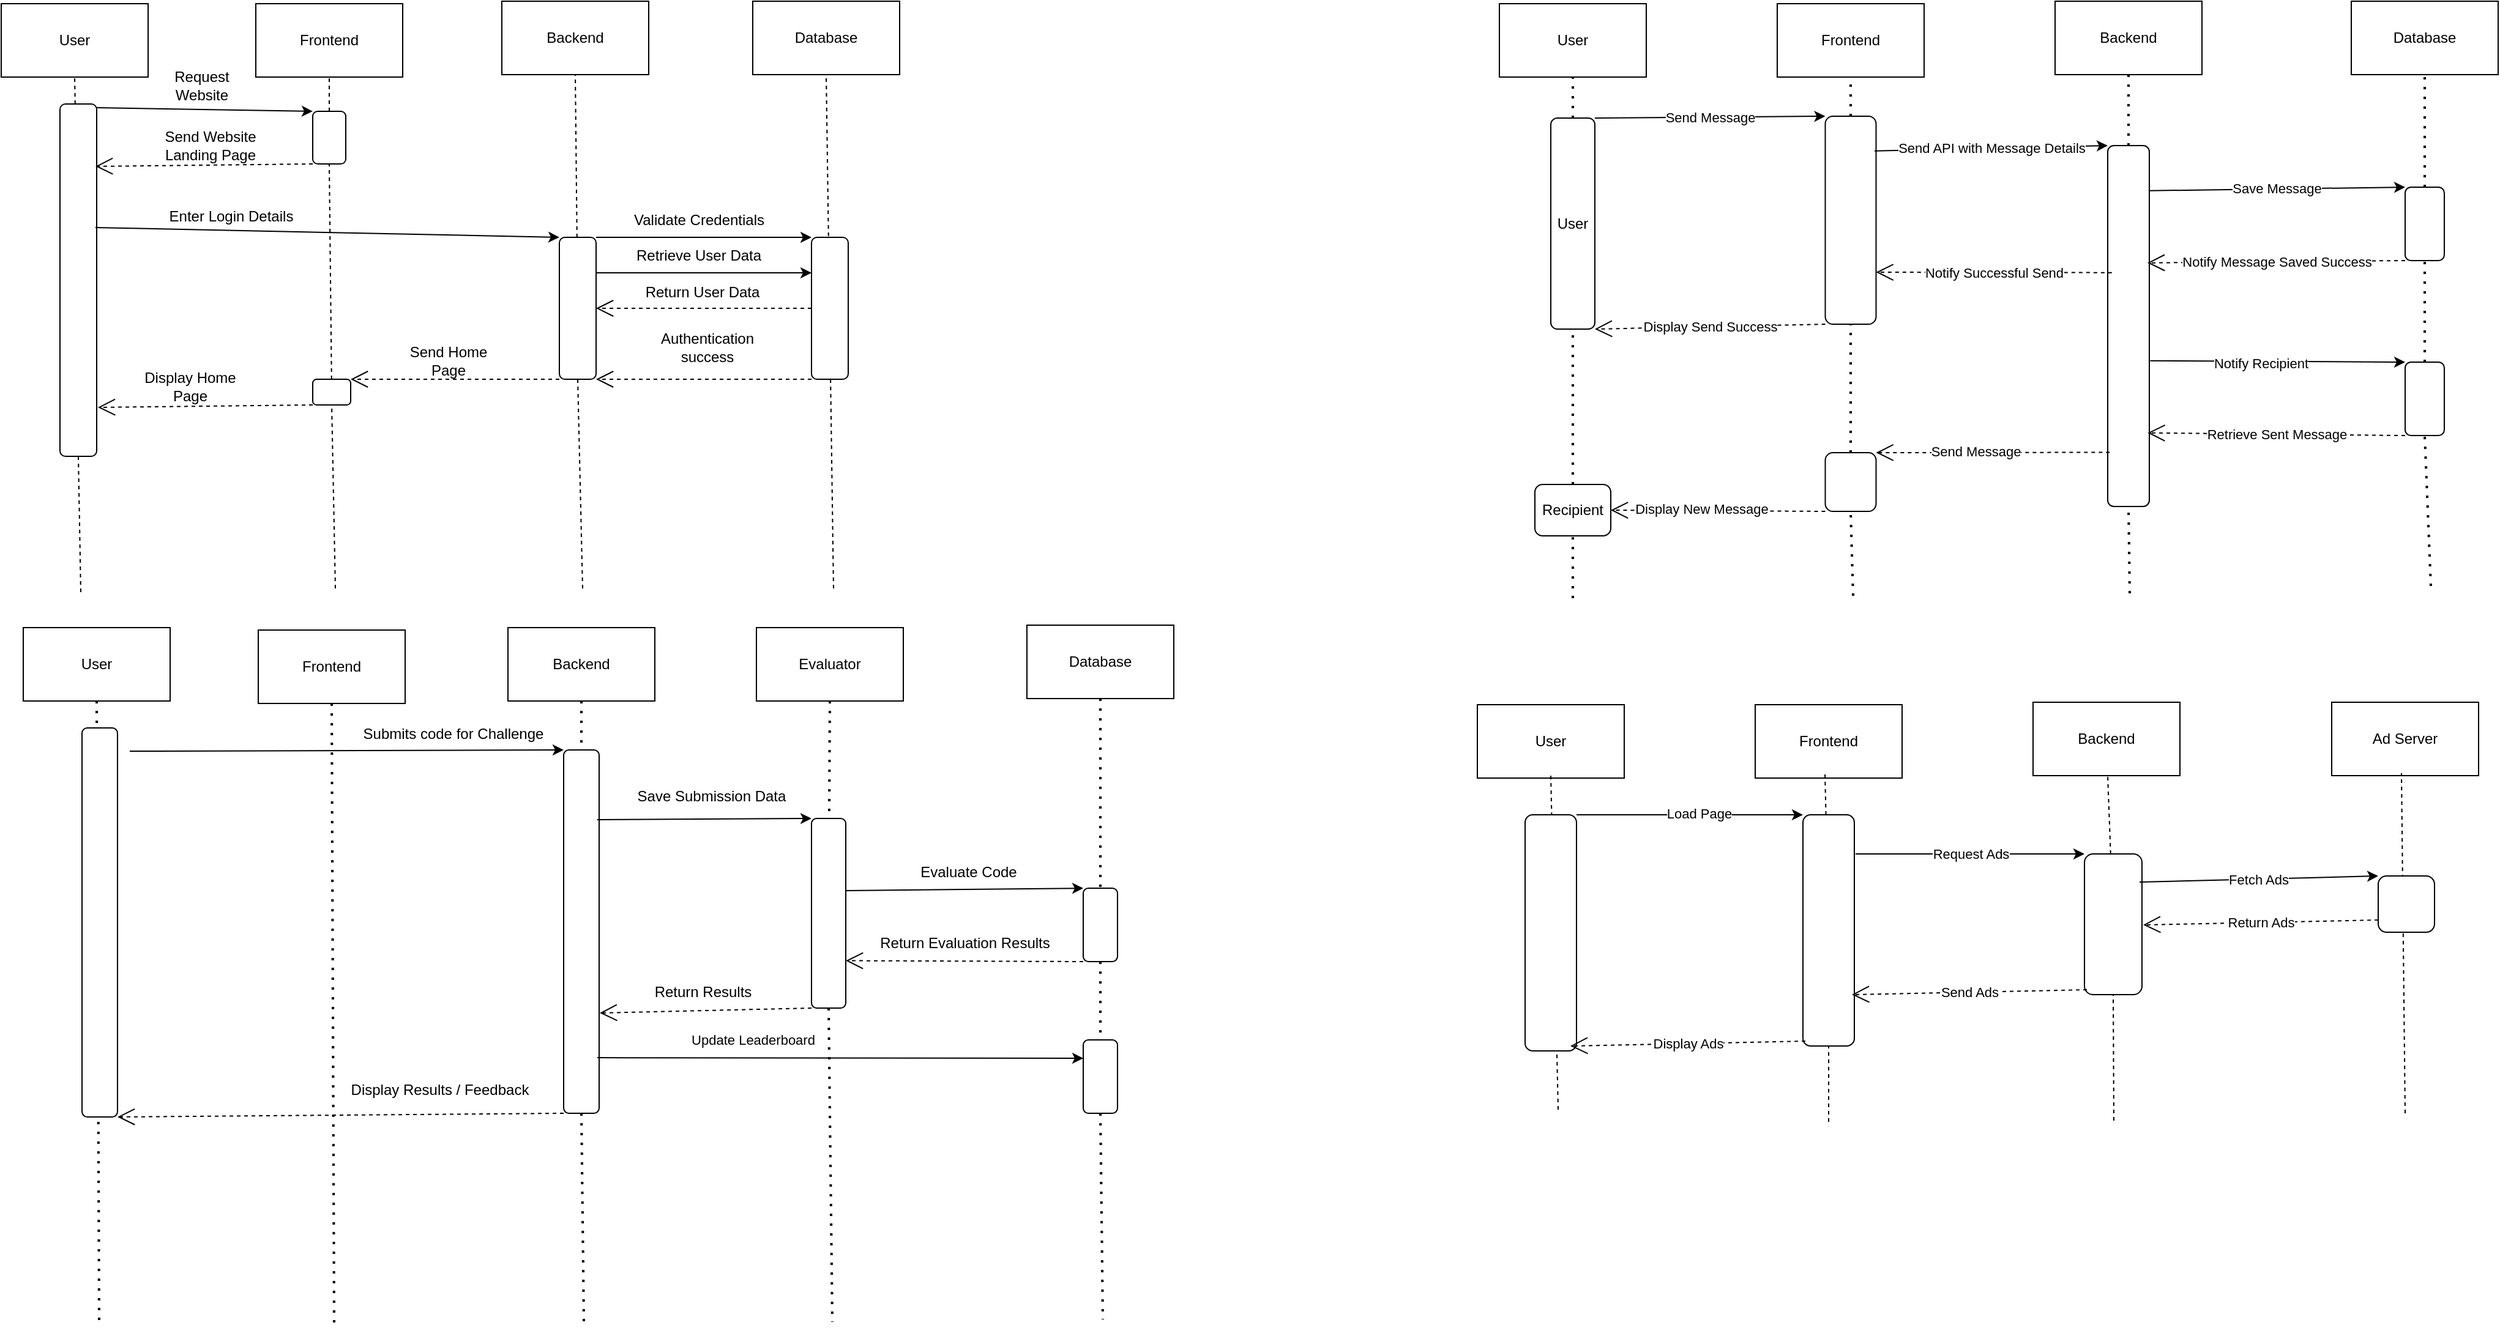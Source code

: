 <mxfile version="24.7.16">
  <diagram name="Page-1" id="2xl7nEOlKwetNAwT9VZm">
    <mxGraphModel dx="2714" dy="1504" grid="0" gridSize="10" guides="1" tooltips="1" connect="1" arrows="1" fold="1" page="0" pageScale="1" pageWidth="850" pageHeight="1100" math="0" shadow="0">
      <root>
        <mxCell id="0" />
        <mxCell id="1" parent="0" />
        <mxCell id="WFil_iT3Ffga0F9Wuyv7-1" value="User" style="rounded=0;whiteSpace=wrap;html=1;" parent="1" vertex="1">
          <mxGeometry x="-72" y="-45" width="120" height="60" as="geometry" />
        </mxCell>
        <mxCell id="WFil_iT3Ffga0F9Wuyv7-2" value="Frontend" style="rounded=0;whiteSpace=wrap;html=1;" parent="1" vertex="1">
          <mxGeometry x="136" y="-45" width="120" height="60" as="geometry" />
        </mxCell>
        <mxCell id="WFil_iT3Ffga0F9Wuyv7-3" value="Backend" style="rounded=0;whiteSpace=wrap;html=1;" parent="1" vertex="1">
          <mxGeometry x="337" y="-47" width="120" height="60" as="geometry" />
        </mxCell>
        <mxCell id="WFil_iT3Ffga0F9Wuyv7-4" value="" style="endArrow=none;dashed=1;html=1;rounded=0;entryX=0.5;entryY=1;entryDx=0;entryDy=0;" parent="1" source="WFil_iT3Ffga0F9Wuyv7-16" target="WFil_iT3Ffga0F9Wuyv7-1" edge="1">
          <mxGeometry width="50" height="50" relative="1" as="geometry">
            <mxPoint x="-7" y="436" as="sourcePoint" />
            <mxPoint x="188" y="136" as="targetPoint" />
          </mxGeometry>
        </mxCell>
        <mxCell id="WFil_iT3Ffga0F9Wuyv7-5" value="" style="endArrow=none;dashed=1;html=1;rounded=0;entryX=0.5;entryY=1;entryDx=0;entryDy=0;" parent="1" source="WFil_iT3Ffga0F9Wuyv7-7" target="WFil_iT3Ffga0F9Wuyv7-2" edge="1">
          <mxGeometry width="50" height="50" relative="1" as="geometry">
            <mxPoint x="201" y="433" as="sourcePoint" />
            <mxPoint x="-2" y="25" as="targetPoint" />
          </mxGeometry>
        </mxCell>
        <mxCell id="WFil_iT3Ffga0F9Wuyv7-6" value="" style="endArrow=none;dashed=1;html=1;rounded=0;entryX=0.5;entryY=1;entryDx=0;entryDy=0;" parent="1" source="WFil_iT3Ffga0F9Wuyv7-19" target="WFil_iT3Ffga0F9Wuyv7-3" edge="1">
          <mxGeometry width="50" height="50" relative="1" as="geometry">
            <mxPoint x="403" y="433" as="sourcePoint" />
            <mxPoint x="206" y="25" as="targetPoint" />
          </mxGeometry>
        </mxCell>
        <mxCell id="WFil_iT3Ffga0F9Wuyv7-8" value="" style="endArrow=none;dashed=1;html=1;rounded=0;entryX=0.5;entryY=1;entryDx=0;entryDy=0;" parent="1" source="WFil_iT3Ffga0F9Wuyv7-40" target="WFil_iT3Ffga0F9Wuyv7-7" edge="1">
          <mxGeometry width="50" height="50" relative="1" as="geometry">
            <mxPoint x="201" y="433" as="sourcePoint" />
            <mxPoint x="196" y="15" as="targetPoint" />
          </mxGeometry>
        </mxCell>
        <mxCell id="WFil_iT3Ffga0F9Wuyv7-7" value="" style="rounded=1;whiteSpace=wrap;html=1;" parent="1" vertex="1">
          <mxGeometry x="182.5" y="43" width="27" height="43" as="geometry" />
        </mxCell>
        <mxCell id="WFil_iT3Ffga0F9Wuyv7-10" value="Request Website" style="text;html=1;align=center;verticalAlign=middle;whiteSpace=wrap;rounded=0;" parent="1" vertex="1">
          <mxGeometry x="62" y="7" width="60" height="30" as="geometry" />
        </mxCell>
        <mxCell id="WFil_iT3Ffga0F9Wuyv7-12" value="" style="endArrow=classic;html=1;rounded=0;entryX=0;entryY=0;entryDx=0;entryDy=0;" parent="1" target="WFil_iT3Ffga0F9Wuyv7-7" edge="1">
          <mxGeometry width="50" height="50" relative="1" as="geometry">
            <mxPoint x="5" y="40" as="sourcePoint" />
            <mxPoint x="308" y="223" as="targetPoint" />
          </mxGeometry>
        </mxCell>
        <mxCell id="WFil_iT3Ffga0F9Wuyv7-17" value="" style="endArrow=none;dashed=1;html=1;rounded=0;entryX=0.5;entryY=1;entryDx=0;entryDy=0;" parent="1" target="WFil_iT3Ffga0F9Wuyv7-16" edge="1">
          <mxGeometry width="50" height="50" relative="1" as="geometry">
            <mxPoint x="-7" y="436" as="sourcePoint" />
            <mxPoint x="-12" y="15" as="targetPoint" />
          </mxGeometry>
        </mxCell>
        <mxCell id="WFil_iT3Ffga0F9Wuyv7-16" value="" style="rounded=1;whiteSpace=wrap;html=1;" parent="1" vertex="1">
          <mxGeometry x="-24" y="37" width="30" height="288" as="geometry" />
        </mxCell>
        <mxCell id="WFil_iT3Ffga0F9Wuyv7-18" value="Send Website Landing Page" style="text;html=1;align=center;verticalAlign=middle;whiteSpace=wrap;rounded=0;" parent="1" vertex="1">
          <mxGeometry x="46" y="56" width="106" height="30" as="geometry" />
        </mxCell>
        <mxCell id="WFil_iT3Ffga0F9Wuyv7-23" value="Database" style="rounded=0;whiteSpace=wrap;html=1;" parent="1" vertex="1">
          <mxGeometry x="542" y="-47" width="120" height="60" as="geometry" />
        </mxCell>
        <mxCell id="WFil_iT3Ffga0F9Wuyv7-24" value="" style="endArrow=none;dashed=1;html=1;rounded=0;entryX=0.5;entryY=1;entryDx=0;entryDy=0;" parent="1" target="WFil_iT3Ffga0F9Wuyv7-23" edge="1">
          <mxGeometry width="50" height="50" relative="1" as="geometry">
            <mxPoint x="608" y="433" as="sourcePoint" />
            <mxPoint x="411" y="25" as="targetPoint" />
          </mxGeometry>
        </mxCell>
        <mxCell id="WFil_iT3Ffga0F9Wuyv7-25" value="" style="endArrow=none;dashed=1;html=1;rounded=0;entryX=0.5;entryY=1;entryDx=0;entryDy=0;" parent="1" target="WFil_iT3Ffga0F9Wuyv7-19" edge="1">
          <mxGeometry width="50" height="50" relative="1" as="geometry">
            <mxPoint x="403" y="433" as="sourcePoint" />
            <mxPoint x="397" y="13" as="targetPoint" />
          </mxGeometry>
        </mxCell>
        <mxCell id="WFil_iT3Ffga0F9Wuyv7-19" value="" style="rounded=1;whiteSpace=wrap;html=1;" parent="1" vertex="1">
          <mxGeometry x="384" y="146" width="30" height="116" as="geometry" />
        </mxCell>
        <mxCell id="WFil_iT3Ffga0F9Wuyv7-26" value="" style="endArrow=classic;html=1;rounded=0;entryX=0;entryY=0;entryDx=0;entryDy=0;" parent="1" target="WFil_iT3Ffga0F9Wuyv7-19" edge="1">
          <mxGeometry width="50" height="50" relative="1" as="geometry">
            <mxPoint x="5" y="138" as="sourcePoint" />
            <mxPoint x="167" y="223" as="targetPoint" />
          </mxGeometry>
        </mxCell>
        <mxCell id="WFil_iT3Ffga0F9Wuyv7-27" value="Enter Login Details" style="text;html=1;align=center;verticalAlign=middle;whiteSpace=wrap;rounded=0;" parent="1" vertex="1">
          <mxGeometry x="58" y="114" width="116" height="30" as="geometry" />
        </mxCell>
        <mxCell id="WFil_iT3Ffga0F9Wuyv7-29" value="" style="rounded=1;whiteSpace=wrap;html=1;" parent="1" vertex="1">
          <mxGeometry x="590" y="146" width="30" height="116" as="geometry" />
        </mxCell>
        <mxCell id="WFil_iT3Ffga0F9Wuyv7-30" value="" style="endArrow=classic;html=1;rounded=0;exitX=1;exitY=0;exitDx=0;exitDy=0;entryX=0;entryY=0;entryDx=0;entryDy=0;" parent="1" source="WFil_iT3Ffga0F9Wuyv7-19" target="WFil_iT3Ffga0F9Wuyv7-29" edge="1">
          <mxGeometry width="50" height="50" relative="1" as="geometry">
            <mxPoint x="477" y="132" as="sourcePoint" />
            <mxPoint x="527" y="82" as="targetPoint" />
          </mxGeometry>
        </mxCell>
        <mxCell id="WFil_iT3Ffga0F9Wuyv7-32" value="Validate Credentials&lt;div&gt;&lt;br&gt;&lt;/div&gt;" style="text;strokeColor=none;fillColor=none;align=left;verticalAlign=middle;spacingLeft=4;spacingRight=4;overflow=hidden;points=[[0,0.5],[1,0.5]];portConstraint=eastwest;rotatable=0;whiteSpace=wrap;html=1;" parent="1" vertex="1">
          <mxGeometry x="439" y="122" width="121" height="22" as="geometry" />
        </mxCell>
        <mxCell id="WFil_iT3Ffga0F9Wuyv7-34" value="" style="endArrow=classic;html=1;rounded=0;exitX=1;exitY=0.25;exitDx=0;exitDy=0;entryX=0;entryY=0.25;entryDx=0;entryDy=0;" parent="1" source="WFil_iT3Ffga0F9Wuyv7-19" target="WFil_iT3Ffga0F9Wuyv7-29" edge="1">
          <mxGeometry width="50" height="50" relative="1" as="geometry">
            <mxPoint x="416" y="174" as="sourcePoint" />
            <mxPoint x="592" y="174" as="targetPoint" />
          </mxGeometry>
        </mxCell>
        <mxCell id="WFil_iT3Ffga0F9Wuyv7-35" value="&lt;div&gt;Retrieve User Data&lt;/div&gt;" style="text;strokeColor=none;fillColor=none;align=left;verticalAlign=middle;spacingLeft=4;spacingRight=4;overflow=hidden;points=[[0,0.5],[1,0.5]];portConstraint=eastwest;rotatable=0;whiteSpace=wrap;html=1;" parent="1" vertex="1">
          <mxGeometry x="441" y="150" width="121" height="22" as="geometry" />
        </mxCell>
        <mxCell id="WFil_iT3Ffga0F9Wuyv7-38" value="Return User Data" style="text;html=1;align=center;verticalAlign=middle;whiteSpace=wrap;rounded=0;" parent="1" vertex="1">
          <mxGeometry x="441" y="176" width="120" height="30" as="geometry" />
        </mxCell>
        <mxCell id="WFil_iT3Ffga0F9Wuyv7-39" value="Authentication success" style="text;html=1;align=center;verticalAlign=middle;whiteSpace=wrap;rounded=0;" parent="1" vertex="1">
          <mxGeometry x="445" y="221" width="120" height="30" as="geometry" />
        </mxCell>
        <mxCell id="WFil_iT3Ffga0F9Wuyv7-41" value="" style="endArrow=none;dashed=1;html=1;rounded=0;entryX=0.5;entryY=1;entryDx=0;entryDy=0;" parent="1" target="WFil_iT3Ffga0F9Wuyv7-40" edge="1">
          <mxGeometry width="50" height="50" relative="1" as="geometry">
            <mxPoint x="201" y="433" as="sourcePoint" />
            <mxPoint x="196" y="86" as="targetPoint" />
          </mxGeometry>
        </mxCell>
        <mxCell id="WFil_iT3Ffga0F9Wuyv7-40" value="" style="rounded=1;whiteSpace=wrap;html=1;" parent="1" vertex="1">
          <mxGeometry x="182.5" y="262" width="31" height="21" as="geometry" />
        </mxCell>
        <mxCell id="WFil_iT3Ffga0F9Wuyv7-43" value="Send Home Page" style="text;html=1;align=center;verticalAlign=middle;whiteSpace=wrap;rounded=0;" parent="1" vertex="1">
          <mxGeometry x="250" y="232" width="87" height="30" as="geometry" />
        </mxCell>
        <mxCell id="WFil_iT3Ffga0F9Wuyv7-45" value="Display Home Page" style="text;html=1;align=center;verticalAlign=middle;whiteSpace=wrap;rounded=0;" parent="1" vertex="1">
          <mxGeometry x="43" y="253" width="79" height="30" as="geometry" />
        </mxCell>
        <mxCell id="WFil_iT3Ffga0F9Wuyv7-81" value="Frontend" style="rounded=0;whiteSpace=wrap;html=1;" parent="1" vertex="1">
          <mxGeometry x="138" y="467" width="120" height="60" as="geometry" />
        </mxCell>
        <mxCell id="WFil_iT3Ffga0F9Wuyv7-82" value="" style="endArrow=none;dashed=1;html=1;dashPattern=1 3;strokeWidth=2;rounded=0;exitX=0.5;exitY=1;exitDx=0;exitDy=0;" parent="1" source="WFil_iT3Ffga0F9Wuyv7-81" edge="1">
          <mxGeometry width="50" height="50" relative="1" as="geometry">
            <mxPoint x="446" y="371" as="sourcePoint" />
            <mxPoint x="200" y="1034.5" as="targetPoint" />
          </mxGeometry>
        </mxCell>
        <mxCell id="WFil_iT3Ffga0F9Wuyv7-83" value="User" style="rounded=0;whiteSpace=wrap;html=1;" parent="1" vertex="1">
          <mxGeometry x="-54" y="465" width="120" height="60" as="geometry" />
        </mxCell>
        <mxCell id="WFil_iT3Ffga0F9Wuyv7-84" value="" style="endArrow=none;dashed=1;html=1;dashPattern=1 3;strokeWidth=2;rounded=0;exitX=0.5;exitY=1;exitDx=0;exitDy=0;" parent="1" source="WFil_iT3Ffga0F9Wuyv7-83" edge="1">
          <mxGeometry width="50" height="50" relative="1" as="geometry">
            <mxPoint x="254" y="369" as="sourcePoint" />
            <mxPoint x="8" y="1032.5" as="targetPoint" />
          </mxGeometry>
        </mxCell>
        <mxCell id="WFil_iT3Ffga0F9Wuyv7-85" value="Backend" style="rounded=0;whiteSpace=wrap;html=1;" parent="1" vertex="1">
          <mxGeometry x="342" y="465" width="120" height="60" as="geometry" />
        </mxCell>
        <mxCell id="WFil_iT3Ffga0F9Wuyv7-86" value="" style="endArrow=none;dashed=1;html=1;dashPattern=1 3;strokeWidth=2;rounded=0;exitX=0.5;exitY=1;exitDx=0;exitDy=0;" parent="1" source="WFil_iT3Ffga0F9Wuyv7-92" edge="1">
          <mxGeometry width="50" height="50" relative="1" as="geometry">
            <mxPoint x="650" y="369" as="sourcePoint" />
            <mxPoint x="404" y="1032.5" as="targetPoint" />
          </mxGeometry>
        </mxCell>
        <mxCell id="WFil_iT3Ffga0F9Wuyv7-87" value="Evaluator" style="rounded=0;whiteSpace=wrap;html=1;" parent="1" vertex="1">
          <mxGeometry x="545" y="465" width="120" height="60" as="geometry" />
        </mxCell>
        <mxCell id="WFil_iT3Ffga0F9Wuyv7-88" value="" style="endArrow=none;dashed=1;html=1;dashPattern=1 3;strokeWidth=2;rounded=0;exitX=0.5;exitY=1;exitDx=0;exitDy=0;" parent="1" source="WFil_iT3Ffga0F9Wuyv7-95" edge="1">
          <mxGeometry width="50" height="50" relative="1" as="geometry">
            <mxPoint x="853" y="369" as="sourcePoint" />
            <mxPoint x="607" y="1032.5" as="targetPoint" />
          </mxGeometry>
        </mxCell>
        <mxCell id="WFil_iT3Ffga0F9Wuyv7-89" value="Database" style="rounded=0;whiteSpace=wrap;html=1;" parent="1" vertex="1">
          <mxGeometry x="766" y="463" width="120" height="60" as="geometry" />
        </mxCell>
        <mxCell id="WFil_iT3Ffga0F9Wuyv7-90" value="" style="endArrow=none;dashed=1;html=1;dashPattern=1 3;strokeWidth=2;rounded=0;exitX=0.5;exitY=1;exitDx=0;exitDy=0;" parent="1" source="TxJapEpy7Zmus5Dv7i-k-65" edge="1">
          <mxGeometry width="50" height="50" relative="1" as="geometry">
            <mxPoint x="1074" y="367" as="sourcePoint" />
            <mxPoint x="828" y="1030.5" as="targetPoint" />
          </mxGeometry>
        </mxCell>
        <mxCell id="WFil_iT3Ffga0F9Wuyv7-91" value="" style="endArrow=classic;html=1;rounded=0;entryX=0;entryY=0;entryDx=0;entryDy=0;" parent="1" target="WFil_iT3Ffga0F9Wuyv7-92" edge="1">
          <mxGeometry width="50" height="50" relative="1" as="geometry">
            <mxPoint x="33" y="566" as="sourcePoint" />
            <mxPoint x="328" y="571" as="targetPoint" />
          </mxGeometry>
        </mxCell>
        <mxCell id="WFil_iT3Ffga0F9Wuyv7-93" value="" style="endArrow=none;dashed=1;html=1;dashPattern=1 3;strokeWidth=2;rounded=0;exitX=0.5;exitY=1;exitDx=0;exitDy=0;" parent="1" source="WFil_iT3Ffga0F9Wuyv7-85" target="WFil_iT3Ffga0F9Wuyv7-92" edge="1">
          <mxGeometry width="50" height="50" relative="1" as="geometry">
            <mxPoint x="402" y="525" as="sourcePoint" />
            <mxPoint x="404" y="1032.5" as="targetPoint" />
          </mxGeometry>
        </mxCell>
        <mxCell id="WFil_iT3Ffga0F9Wuyv7-92" value="" style="rounded=1;whiteSpace=wrap;html=1;" parent="1" vertex="1">
          <mxGeometry x="387.5" y="565" width="29" height="297" as="geometry" />
        </mxCell>
        <mxCell id="WFil_iT3Ffga0F9Wuyv7-94" value="Submits code for Challenge" style="text;html=1;align=center;verticalAlign=middle;whiteSpace=wrap;rounded=0;" parent="1" vertex="1">
          <mxGeometry x="221" y="537" width="153" height="30" as="geometry" />
        </mxCell>
        <mxCell id="WFil_iT3Ffga0F9Wuyv7-96" value="" style="endArrow=none;dashed=1;html=1;dashPattern=1 3;strokeWidth=2;rounded=0;exitX=0.5;exitY=1;exitDx=0;exitDy=0;" parent="1" source="WFil_iT3Ffga0F9Wuyv7-87" target="WFil_iT3Ffga0F9Wuyv7-95" edge="1">
          <mxGeometry width="50" height="50" relative="1" as="geometry">
            <mxPoint x="605" y="525" as="sourcePoint" />
            <mxPoint x="607" y="1032.5" as="targetPoint" />
          </mxGeometry>
        </mxCell>
        <mxCell id="WFil_iT3Ffga0F9Wuyv7-95" value="" style="rounded=1;whiteSpace=wrap;html=1;" parent="1" vertex="1">
          <mxGeometry x="590" y="621" width="28" height="155" as="geometry" />
        </mxCell>
        <mxCell id="WFil_iT3Ffga0F9Wuyv7-98" value="" style="endArrow=classic;html=1;rounded=0;exitX=0.944;exitY=0.192;exitDx=0;exitDy=0;entryX=0;entryY=0;entryDx=0;entryDy=0;exitPerimeter=0;" parent="1" source="WFil_iT3Ffga0F9Wuyv7-92" target="WFil_iT3Ffga0F9Wuyv7-95" edge="1">
          <mxGeometry width="50" height="50" relative="1" as="geometry">
            <mxPoint x="517" y="534" as="sourcePoint" />
            <mxPoint x="567" y="484" as="targetPoint" />
          </mxGeometry>
        </mxCell>
        <mxCell id="WFil_iT3Ffga0F9Wuyv7-100" value="" style="endArrow=open;endSize=12;dashed=1;html=1;rounded=0;exitX=0;exitY=1;exitDx=0;exitDy=0;" parent="1" source="WFil_iT3Ffga0F9Wuyv7-7" edge="1">
          <mxGeometry width="160" relative="1" as="geometry">
            <mxPoint x="165" y="183" as="sourcePoint" />
            <mxPoint x="5" y="88" as="targetPoint" />
          </mxGeometry>
        </mxCell>
        <mxCell id="WFil_iT3Ffga0F9Wuyv7-101" value="" style="endArrow=open;endSize=12;dashed=1;html=1;rounded=0;exitX=0;exitY=0.5;exitDx=0;exitDy=0;entryX=1;entryY=0.5;entryDx=0;entryDy=0;" parent="1" source="WFil_iT3Ffga0F9Wuyv7-29" target="WFil_iT3Ffga0F9Wuyv7-19" edge="1">
          <mxGeometry width="160" relative="1" as="geometry">
            <mxPoint x="586" y="205" as="sourcePoint" />
            <mxPoint x="406" y="205" as="targetPoint" />
          </mxGeometry>
        </mxCell>
        <mxCell id="WFil_iT3Ffga0F9Wuyv7-102" value="" style="endArrow=open;endSize=12;dashed=1;html=1;rounded=0;exitX=0;exitY=1;exitDx=0;exitDy=0;entryX=1;entryY=1;entryDx=0;entryDy=0;" parent="1" source="WFil_iT3Ffga0F9Wuyv7-29" target="WFil_iT3Ffga0F9Wuyv7-19" edge="1">
          <mxGeometry width="160" relative="1" as="geometry">
            <mxPoint x="589" y="259" as="sourcePoint" />
            <mxPoint x="413" y="259" as="targetPoint" />
          </mxGeometry>
        </mxCell>
        <mxCell id="WFil_iT3Ffga0F9Wuyv7-103" value="" style="endArrow=open;endSize=12;dashed=1;html=1;rounded=0;exitX=0;exitY=1;exitDx=0;exitDy=0;entryX=1;entryY=0;entryDx=0;entryDy=0;" parent="1" source="WFil_iT3Ffga0F9Wuyv7-19" target="WFil_iT3Ffga0F9Wuyv7-40" edge="1">
          <mxGeometry width="160" relative="1" as="geometry">
            <mxPoint x="600" y="272" as="sourcePoint" />
            <mxPoint x="424" y="272" as="targetPoint" />
          </mxGeometry>
        </mxCell>
        <mxCell id="WFil_iT3Ffga0F9Wuyv7-104" value="" style="endArrow=open;endSize=12;dashed=1;html=1;rounded=0;exitX=0;exitY=1;exitDx=0;exitDy=0;" parent="1" source="WFil_iT3Ffga0F9Wuyv7-40" edge="1">
          <mxGeometry width="160" relative="1" as="geometry">
            <mxPoint x="610" y="282" as="sourcePoint" />
            <mxPoint x="7" y="285" as="targetPoint" />
          </mxGeometry>
        </mxCell>
        <mxCell id="WFil_iT3Ffga0F9Wuyv7-106" value="" style="endArrow=none;dashed=1;html=1;dashPattern=1 3;strokeWidth=2;rounded=0;exitX=0.5;exitY=1;exitDx=0;exitDy=0;" parent="1" source="WFil_iT3Ffga0F9Wuyv7-89" target="WFil_iT3Ffga0F9Wuyv7-105" edge="1">
          <mxGeometry width="50" height="50" relative="1" as="geometry">
            <mxPoint x="826" y="523" as="sourcePoint" />
            <mxPoint x="828" y="1030.5" as="targetPoint" />
          </mxGeometry>
        </mxCell>
        <mxCell id="WFil_iT3Ffga0F9Wuyv7-105" value="" style="rounded=1;whiteSpace=wrap;html=1;" parent="1" vertex="1">
          <mxGeometry x="812" y="678" width="28" height="60" as="geometry" />
        </mxCell>
        <mxCell id="WFil_iT3Ffga0F9Wuyv7-107" value="" style="endArrow=classic;html=1;rounded=0;exitX=0.996;exitY=0.381;exitDx=0;exitDy=0;entryX=0;entryY=0;entryDx=0;entryDy=0;exitPerimeter=0;" parent="1" source="WFil_iT3Ffga0F9Wuyv7-95" target="WFil_iT3Ffga0F9Wuyv7-105" edge="1">
          <mxGeometry width="50" height="50" relative="1" as="geometry">
            <mxPoint x="628" y="660" as="sourcePoint" />
            <mxPoint x="801" y="656" as="targetPoint" />
          </mxGeometry>
        </mxCell>
        <mxCell id="WFil_iT3Ffga0F9Wuyv7-108" value="" style="endArrow=open;endSize=12;dashed=1;html=1;rounded=0;exitX=0;exitY=1;exitDx=0;exitDy=0;entryX=1;entryY=0.75;entryDx=0;entryDy=0;" parent="1" source="WFil_iT3Ffga0F9Wuyv7-105" target="WFil_iT3Ffga0F9Wuyv7-95" edge="1">
          <mxGeometry width="160" relative="1" as="geometry">
            <mxPoint x="773" y="623" as="sourcePoint" />
            <mxPoint x="597" y="625" as="targetPoint" />
          </mxGeometry>
        </mxCell>
        <mxCell id="WFil_iT3Ffga0F9Wuyv7-109" value="" style="endArrow=open;endSize=12;dashed=1;html=1;rounded=0;exitX=0;exitY=1;exitDx=0;exitDy=0;entryX=1.017;entryY=0.724;entryDx=0;entryDy=0;entryPerimeter=0;" parent="1" source="WFil_iT3Ffga0F9Wuyv7-95" target="WFil_iT3Ffga0F9Wuyv7-92" edge="1">
          <mxGeometry width="160" relative="1" as="geometry">
            <mxPoint x="605" y="799" as="sourcePoint" />
            <mxPoint x="429" y="801" as="targetPoint" />
          </mxGeometry>
        </mxCell>
        <mxCell id="WFil_iT3Ffga0F9Wuyv7-110" value="" style="rounded=1;whiteSpace=wrap;html=1;" parent="1" vertex="1">
          <mxGeometry x="-6" y="547" width="29" height="318" as="geometry" />
        </mxCell>
        <mxCell id="WFil_iT3Ffga0F9Wuyv7-111" value="" style="endArrow=open;endSize=12;dashed=1;html=1;rounded=0;exitX=0;exitY=1;exitDx=0;exitDy=0;entryX=1;entryY=1;entryDx=0;entryDy=0;" parent="1" source="WFil_iT3Ffga0F9Wuyv7-92" target="WFil_iT3Ffga0F9Wuyv7-110" edge="1">
          <mxGeometry width="160" relative="1" as="geometry">
            <mxPoint x="368" y="882" as="sourcePoint" />
            <mxPoint x="195" y="886" as="targetPoint" />
          </mxGeometry>
        </mxCell>
        <mxCell id="WFil_iT3Ffga0F9Wuyv7-112" value="Display Results / Feedb&lt;span style=&quot;color: rgba(0, 0, 0, 0); font-family: monospace; font-size: 0px; text-align: start; text-wrap: nowrap;&quot;&gt;%3CmxGraphModel%3E%3Croot%3E%3CmxCell%20id%3D%220%22%2F%3E%3CmxCell%20id%3D%221%22%20parent%3D%220%22%2F%3E%3CmxCell%20id%3D%222%22%20value%3D%22Submits%20code%20for%20Challenge%22%20style%3D%22text%3Bhtml%3D1%3Balign%3Dcenter%3BverticalAlign%3Dmiddle%3BwhiteSpace%3Dwrap%3Brounded%3D0%3B%22%20vertex%3D%221%22%20parent%3D%221%22%3E%3CmxGeometry%20x%3D%22221%22%20y%3D%22537%22%20width%3D%22153%22%20height%3D%2230%22%20as%3D%22geometry%22%2F%3E%3C%2FmxCell%3E%3C%2Froot%3E%3C%2FmxGraphModel%3E&lt;/span&gt;ack" style="text;html=1;align=center;verticalAlign=middle;whiteSpace=wrap;rounded=0;" parent="1" vertex="1">
          <mxGeometry x="209.5" y="828" width="153" height="30" as="geometry" />
        </mxCell>
        <mxCell id="WFil_iT3Ffga0F9Wuyv7-113" value="Return Results" style="text;html=1;align=center;verticalAlign=middle;whiteSpace=wrap;rounded=0;" parent="1" vertex="1">
          <mxGeometry x="425" y="748" width="153" height="30" as="geometry" />
        </mxCell>
        <mxCell id="WFil_iT3Ffga0F9Wuyv7-114" value="Return Evaluation Results" style="text;html=1;align=center;verticalAlign=middle;whiteSpace=wrap;rounded=0;" parent="1" vertex="1">
          <mxGeometry x="639" y="708" width="153" height="30" as="geometry" />
        </mxCell>
        <mxCell id="WFil_iT3Ffga0F9Wuyv7-115" value="Evaluate Code" style="text;html=1;align=center;verticalAlign=middle;whiteSpace=wrap;rounded=0;" parent="1" vertex="1">
          <mxGeometry x="642" y="650" width="153" height="30" as="geometry" />
        </mxCell>
        <mxCell id="WFil_iT3Ffga0F9Wuyv7-116" value="Save Submission Data" style="text;html=1;align=center;verticalAlign=middle;whiteSpace=wrap;rounded=0;" parent="1" vertex="1">
          <mxGeometry x="432" y="588" width="153" height="30" as="geometry" />
        </mxCell>
        <mxCell id="TxJapEpy7Zmus5Dv7i-k-1" value="User" style="rounded=0;whiteSpace=wrap;html=1;" vertex="1" parent="1">
          <mxGeometry x="1152" y="-45" width="120" height="60" as="geometry" />
        </mxCell>
        <mxCell id="TxJapEpy7Zmus5Dv7i-k-2" value="Frontend" style="rounded=0;whiteSpace=wrap;html=1;" vertex="1" parent="1">
          <mxGeometry x="1379" y="-45" width="120" height="60" as="geometry" />
        </mxCell>
        <mxCell id="TxJapEpy7Zmus5Dv7i-k-3" value="Backend" style="rounded=0;whiteSpace=wrap;html=1;" vertex="1" parent="1">
          <mxGeometry x="1606" y="-47" width="120" height="60" as="geometry" />
        </mxCell>
        <mxCell id="TxJapEpy7Zmus5Dv7i-k-4" value="Database" style="rounded=0;whiteSpace=wrap;html=1;" vertex="1" parent="1">
          <mxGeometry x="1848" y="-47" width="120" height="60" as="geometry" />
        </mxCell>
        <mxCell id="TxJapEpy7Zmus5Dv7i-k-9" value="" style="endArrow=none;dashed=1;html=1;dashPattern=1 3;strokeWidth=2;rounded=0;entryX=0.5;entryY=1;entryDx=0;entryDy=0;" edge="1" parent="1" source="TxJapEpy7Zmus5Dv7i-k-13" target="TxJapEpy7Zmus5Dv7i-k-1">
          <mxGeometry width="50" height="50" relative="1" as="geometry">
            <mxPoint x="1216" y="439" as="sourcePoint" />
            <mxPoint x="1652" y="114" as="targetPoint" />
          </mxGeometry>
        </mxCell>
        <mxCell id="TxJapEpy7Zmus5Dv7i-k-10" value="" style="endArrow=none;dashed=1;html=1;dashPattern=1 3;strokeWidth=2;rounded=0;entryX=0.5;entryY=1;entryDx=0;entryDy=0;" edge="1" parent="1" source="TxJapEpy7Zmus5Dv7i-k-15" target="TxJapEpy7Zmus5Dv7i-k-2">
          <mxGeometry width="50" height="50" relative="1" as="geometry">
            <mxPoint x="1441" y="439" as="sourcePoint" />
            <mxPoint x="1437" y="15" as="targetPoint" />
          </mxGeometry>
        </mxCell>
        <mxCell id="TxJapEpy7Zmus5Dv7i-k-11" value="" style="endArrow=none;dashed=1;html=1;dashPattern=1 3;strokeWidth=2;rounded=0;entryX=0.5;entryY=1;entryDx=0;entryDy=0;" edge="1" parent="1" source="TxJapEpy7Zmus5Dv7i-k-18" target="TxJapEpy7Zmus5Dv7i-k-3">
          <mxGeometry width="50" height="50" relative="1" as="geometry">
            <mxPoint x="1667" y="437" as="sourcePoint" />
            <mxPoint x="1665" y="13" as="targetPoint" />
          </mxGeometry>
        </mxCell>
        <mxCell id="TxJapEpy7Zmus5Dv7i-k-12" value="" style="endArrow=none;dashed=1;html=1;dashPattern=1 3;strokeWidth=2;rounded=0;entryX=0.5;entryY=1;entryDx=0;entryDy=0;" edge="1" parent="1" source="TxJapEpy7Zmus5Dv7i-k-20" target="TxJapEpy7Zmus5Dv7i-k-4">
          <mxGeometry width="50" height="50" relative="1" as="geometry">
            <mxPoint x="1880.5" y="434" as="sourcePoint" />
            <mxPoint x="1879.5" y="10" as="targetPoint" />
          </mxGeometry>
        </mxCell>
        <mxCell id="TxJapEpy7Zmus5Dv7i-k-14" value="Send Message" style="endArrow=classic;html=1;rounded=0;exitX=1;exitY=0;exitDx=0;exitDy=0;entryX=0;entryY=0;entryDx=0;entryDy=0;" edge="1" parent="1" source="TxJapEpy7Zmus5Dv7i-k-13" target="TxJapEpy7Zmus5Dv7i-k-15">
          <mxGeometry width="50" height="50" relative="1" as="geometry">
            <mxPoint x="1958" y="194" as="sourcePoint" />
            <mxPoint x="1383" y="48" as="targetPoint" />
          </mxGeometry>
        </mxCell>
        <mxCell id="TxJapEpy7Zmus5Dv7i-k-16" value="" style="endArrow=none;dashed=1;html=1;dashPattern=1 3;strokeWidth=2;rounded=0;entryX=0.5;entryY=1;entryDx=0;entryDy=0;" edge="1" parent="1" source="TxJapEpy7Zmus5Dv7i-k-35" target="TxJapEpy7Zmus5Dv7i-k-15">
          <mxGeometry width="50" height="50" relative="1" as="geometry">
            <mxPoint x="1441" y="439" as="sourcePoint" />
            <mxPoint x="1439" y="15" as="targetPoint" />
          </mxGeometry>
        </mxCell>
        <mxCell id="TxJapEpy7Zmus5Dv7i-k-15" value="" style="rounded=1;whiteSpace=wrap;html=1;" vertex="1" parent="1">
          <mxGeometry x="1418.25" y="47" width="41.5" height="170" as="geometry" />
        </mxCell>
        <mxCell id="TxJapEpy7Zmus5Dv7i-k-17" value="Send API with Message Details" style="endArrow=classic;html=1;rounded=0;exitX=0.969;exitY=0.167;exitDx=0;exitDy=0;exitPerimeter=0;entryX=0;entryY=0;entryDx=0;entryDy=0;" edge="1" parent="1" source="TxJapEpy7Zmus5Dv7i-k-15" target="TxJapEpy7Zmus5Dv7i-k-18">
          <mxGeometry width="50" height="50" relative="1" as="geometry">
            <mxPoint x="1558" y="194" as="sourcePoint" />
            <mxPoint x="1569" y="79" as="targetPoint" />
          </mxGeometry>
        </mxCell>
        <mxCell id="TxJapEpy7Zmus5Dv7i-k-19" value="" style="endArrow=none;dashed=1;html=1;dashPattern=1 3;strokeWidth=2;rounded=0;entryX=0.5;entryY=1;entryDx=0;entryDy=0;" edge="1" parent="1" target="TxJapEpy7Zmus5Dv7i-k-18">
          <mxGeometry width="50" height="50" relative="1" as="geometry">
            <mxPoint x="1667" y="437" as="sourcePoint" />
            <mxPoint x="1666" y="13" as="targetPoint" />
          </mxGeometry>
        </mxCell>
        <mxCell id="TxJapEpy7Zmus5Dv7i-k-18" value="" style="rounded=1;whiteSpace=wrap;html=1;" vertex="1" parent="1">
          <mxGeometry x="1649" y="71" width="34" height="295" as="geometry" />
        </mxCell>
        <mxCell id="TxJapEpy7Zmus5Dv7i-k-21" value="" style="endArrow=none;dashed=1;html=1;dashPattern=1 3;strokeWidth=2;rounded=0;entryX=0.5;entryY=1;entryDx=0;entryDy=0;" edge="1" parent="1" source="TxJapEpy7Zmus5Dv7i-k-30" target="TxJapEpy7Zmus5Dv7i-k-20">
          <mxGeometry width="50" height="50" relative="1" as="geometry">
            <mxPoint x="1913" y="431" as="sourcePoint" />
            <mxPoint x="1880" y="13" as="targetPoint" />
          </mxGeometry>
        </mxCell>
        <mxCell id="TxJapEpy7Zmus5Dv7i-k-20" value="" style="rounded=1;whiteSpace=wrap;html=1;" vertex="1" parent="1">
          <mxGeometry x="1892" y="105" width="32" height="60" as="geometry" />
        </mxCell>
        <mxCell id="TxJapEpy7Zmus5Dv7i-k-22" value="Save Message" style="endArrow=classic;html=1;rounded=0;exitX=0.984;exitY=0.125;exitDx=0;exitDy=0;entryX=0;entryY=0;entryDx=0;entryDy=0;exitPerimeter=0;" edge="1" parent="1" source="TxJapEpy7Zmus5Dv7i-k-18" target="TxJapEpy7Zmus5Dv7i-k-20">
          <mxGeometry width="50" height="50" relative="1" as="geometry">
            <mxPoint x="2002" y="125" as="sourcePoint" />
            <mxPoint x="2052" y="75" as="targetPoint" />
          </mxGeometry>
        </mxCell>
        <mxCell id="TxJapEpy7Zmus5Dv7i-k-23" value="Notify Message Saved Success" style="endArrow=open;endSize=12;dashed=1;html=1;rounded=0;exitX=0;exitY=1;exitDx=0;exitDy=0;entryX=0.954;entryY=0.325;entryDx=0;entryDy=0;entryPerimeter=0;" edge="1" parent="1" source="TxJapEpy7Zmus5Dv7i-k-20" target="TxJapEpy7Zmus5Dv7i-k-18">
          <mxGeometry width="160" relative="1" as="geometry">
            <mxPoint x="1852" y="149" as="sourcePoint" />
            <mxPoint x="1676" y="149" as="targetPoint" />
          </mxGeometry>
        </mxCell>
        <mxCell id="TxJapEpy7Zmus5Dv7i-k-25" value="Notify Successful Send" style="endArrow=open;endSize=12;dashed=1;html=1;rounded=0;exitX=0.101;exitY=0.352;exitDx=0;exitDy=0;entryX=1;entryY=0.75;entryDx=0;entryDy=0;exitPerimeter=0;" edge="1" parent="1" source="TxJapEpy7Zmus5Dv7i-k-18" target="TxJapEpy7Zmus5Dv7i-k-15">
          <mxGeometry width="160" relative="1" as="geometry">
            <mxPoint x="1902" y="175" as="sourcePoint" />
            <mxPoint x="1692" y="170" as="targetPoint" />
          </mxGeometry>
        </mxCell>
        <mxCell id="TxJapEpy7Zmus5Dv7i-k-26" value="Display Send Success" style="endArrow=open;endSize=12;dashed=1;html=1;rounded=0;exitX=0;exitY=1;exitDx=0;exitDy=0;entryX=1;entryY=1;entryDx=0;entryDy=0;" edge="1" parent="1" source="TxJapEpy7Zmus5Dv7i-k-15" target="TxJapEpy7Zmus5Dv7i-k-13">
          <mxGeometry width="160" relative="1" as="geometry">
            <mxPoint x="1416" y="217" as="sourcePoint" />
            <mxPoint x="1227" y="213" as="targetPoint" />
          </mxGeometry>
        </mxCell>
        <mxCell id="TxJapEpy7Zmus5Dv7i-k-27" value="" style="endArrow=none;dashed=1;html=1;dashPattern=1 3;strokeWidth=2;rounded=0;entryX=0.5;entryY=1;entryDx=0;entryDy=0;" edge="1" parent="1" source="TxJapEpy7Zmus5Dv7i-k-28" target="TxJapEpy7Zmus5Dv7i-k-13">
          <mxGeometry width="50" height="50" relative="1" as="geometry">
            <mxPoint x="1216" y="439" as="sourcePoint" />
            <mxPoint x="1212" y="15" as="targetPoint" />
          </mxGeometry>
        </mxCell>
        <mxCell id="TxJapEpy7Zmus5Dv7i-k-13" value="User" style="rounded=1;whiteSpace=wrap;html=1;" vertex="1" parent="1">
          <mxGeometry x="1194" y="48.5" width="36" height="172.5" as="geometry" />
        </mxCell>
        <mxCell id="TxJapEpy7Zmus5Dv7i-k-29" value="" style="endArrow=none;dashed=1;html=1;dashPattern=1 3;strokeWidth=2;rounded=0;entryX=0.5;entryY=1;entryDx=0;entryDy=0;" edge="1" parent="1" target="TxJapEpy7Zmus5Dv7i-k-28">
          <mxGeometry width="50" height="50" relative="1" as="geometry">
            <mxPoint x="1212" y="441" as="sourcePoint" />
            <mxPoint x="1212" y="221" as="targetPoint" />
          </mxGeometry>
        </mxCell>
        <mxCell id="TxJapEpy7Zmus5Dv7i-k-28" value="Recipient" style="rounded=1;whiteSpace=wrap;html=1;" vertex="1" parent="1">
          <mxGeometry x="1181" y="348" width="62" height="42" as="geometry" />
        </mxCell>
        <mxCell id="TxJapEpy7Zmus5Dv7i-k-31" value="" style="endArrow=none;dashed=1;html=1;dashPattern=1 3;strokeWidth=2;rounded=0;entryX=0.5;entryY=1;entryDx=0;entryDy=0;" edge="1" parent="1" target="TxJapEpy7Zmus5Dv7i-k-30">
          <mxGeometry width="50" height="50" relative="1" as="geometry">
            <mxPoint x="1913" y="431" as="sourcePoint" />
            <mxPoint x="1908" y="165" as="targetPoint" />
          </mxGeometry>
        </mxCell>
        <mxCell id="TxJapEpy7Zmus5Dv7i-k-30" value="" style="rounded=1;whiteSpace=wrap;html=1;" vertex="1" parent="1">
          <mxGeometry x="1892" y="248" width="32" height="60" as="geometry" />
        </mxCell>
        <mxCell id="TxJapEpy7Zmus5Dv7i-k-32" value="" style="endArrow=classic;html=1;rounded=0;exitX=1.02;exitY=0.596;exitDx=0;exitDy=0;exitPerimeter=0;entryX=0;entryY=0;entryDx=0;entryDy=0;" edge="1" parent="1" source="TxJapEpy7Zmus5Dv7i-k-18" target="TxJapEpy7Zmus5Dv7i-k-30">
          <mxGeometry width="50" height="50" relative="1" as="geometry">
            <mxPoint x="1930" y="329" as="sourcePoint" />
            <mxPoint x="1980" y="279" as="targetPoint" />
          </mxGeometry>
        </mxCell>
        <mxCell id="TxJapEpy7Zmus5Dv7i-k-33" value="Notify Recipient" style="edgeLabel;html=1;align=center;verticalAlign=middle;resizable=0;points=[];" vertex="1" connectable="0" parent="TxJapEpy7Zmus5Dv7i-k-32">
          <mxGeometry x="-0.136" y="-1" relative="1" as="geometry">
            <mxPoint as="offset" />
          </mxGeometry>
        </mxCell>
        <mxCell id="TxJapEpy7Zmus5Dv7i-k-34" value="Retrieve Sent Message" style="endArrow=open;endSize=12;dashed=1;html=1;rounded=0;exitX=0;exitY=1;exitDx=0;exitDy=0;entryX=0.961;entryY=0.796;entryDx=0;entryDy=0;entryPerimeter=0;" edge="1" parent="1" source="TxJapEpy7Zmus5Dv7i-k-30" target="TxJapEpy7Zmus5Dv7i-k-18">
          <mxGeometry width="160" relative="1" as="geometry">
            <mxPoint x="1853" y="311" as="sourcePoint" />
            <mxPoint x="1642" y="313" as="targetPoint" />
          </mxGeometry>
        </mxCell>
        <mxCell id="TxJapEpy7Zmus5Dv7i-k-36" value="" style="endArrow=none;dashed=1;html=1;dashPattern=1 3;strokeWidth=2;rounded=0;entryX=0.5;entryY=1;entryDx=0;entryDy=0;" edge="1" parent="1" target="TxJapEpy7Zmus5Dv7i-k-35">
          <mxGeometry width="50" height="50" relative="1" as="geometry">
            <mxPoint x="1441" y="439" as="sourcePoint" />
            <mxPoint x="1439" y="217" as="targetPoint" />
          </mxGeometry>
        </mxCell>
        <mxCell id="TxJapEpy7Zmus5Dv7i-k-35" value="" style="rounded=1;whiteSpace=wrap;html=1;" vertex="1" parent="1">
          <mxGeometry x="1418.25" y="322" width="41.5" height="48" as="geometry" />
        </mxCell>
        <mxCell id="TxJapEpy7Zmus5Dv7i-k-38" value="Send Message" style="endArrow=open;endSize=12;dashed=1;html=1;rounded=0;exitX=0.049;exitY=0.85;exitDx=0;exitDy=0;entryX=1;entryY=0;entryDx=0;entryDy=0;exitPerimeter=0;" edge="1" parent="1" source="TxJapEpy7Zmus5Dv7i-k-18" target="TxJapEpy7Zmus5Dv7i-k-35">
          <mxGeometry x="0.154" y="-1" width="160" relative="1" as="geometry">
            <mxPoint x="1647" y="324" as="sourcePoint" />
            <mxPoint x="1455" y="324" as="targetPoint" />
            <mxPoint as="offset" />
          </mxGeometry>
        </mxCell>
        <mxCell id="TxJapEpy7Zmus5Dv7i-k-39" value="Display New Message" style="endArrow=open;endSize=12;dashed=1;html=1;rounded=0;exitX=0;exitY=1;exitDx=0;exitDy=0;entryX=1;entryY=0.5;entryDx=0;entryDy=0;" edge="1" parent="1" source="TxJapEpy7Zmus5Dv7i-k-35" target="TxJapEpy7Zmus5Dv7i-k-28">
          <mxGeometry x="0.154" y="-1" width="160" relative="1" as="geometry">
            <mxPoint x="1409" y="346" as="sourcePoint" />
            <mxPoint x="1219" y="353" as="targetPoint" />
            <mxPoint as="offset" />
          </mxGeometry>
        </mxCell>
        <mxCell id="TxJapEpy7Zmus5Dv7i-k-40" value="User" style="rounded=0;whiteSpace=wrap;html=1;" vertex="1" parent="1">
          <mxGeometry x="1134" y="528" width="120" height="60" as="geometry" />
        </mxCell>
        <mxCell id="TxJapEpy7Zmus5Dv7i-k-41" value="Frontend" style="rounded=0;whiteSpace=wrap;html=1;" vertex="1" parent="1">
          <mxGeometry x="1361" y="528" width="120" height="60" as="geometry" />
        </mxCell>
        <mxCell id="TxJapEpy7Zmus5Dv7i-k-42" value="Backend" style="rounded=0;whiteSpace=wrap;html=1;" vertex="1" parent="1">
          <mxGeometry x="1588" y="526" width="120" height="60" as="geometry" />
        </mxCell>
        <mxCell id="TxJapEpy7Zmus5Dv7i-k-44" value="Ad Server" style="rounded=0;whiteSpace=wrap;html=1;" vertex="1" parent="1">
          <mxGeometry x="1832" y="526" width="120" height="60" as="geometry" />
        </mxCell>
        <mxCell id="TxJapEpy7Zmus5Dv7i-k-45" value="" style="endArrow=none;dashed=1;html=1;rounded=0;entryX=0.5;entryY=1;entryDx=0;entryDy=0;" edge="1" parent="1">
          <mxGeometry width="50" height="50" relative="1" as="geometry">
            <mxPoint x="1200" y="859" as="sourcePoint" />
            <mxPoint x="1194" y="586" as="targetPoint" />
          </mxGeometry>
        </mxCell>
        <mxCell id="TxJapEpy7Zmus5Dv7i-k-46" value="" style="endArrow=none;dashed=1;html=1;rounded=0;entryX=0.5;entryY=1;entryDx=0;entryDy=0;" edge="1" parent="1" source="TxJapEpy7Zmus5Dv7i-k-51">
          <mxGeometry width="50" height="50" relative="1" as="geometry">
            <mxPoint x="1424" y="1004" as="sourcePoint" />
            <mxPoint x="1418" y="584" as="targetPoint" />
          </mxGeometry>
        </mxCell>
        <mxCell id="TxJapEpy7Zmus5Dv7i-k-47" value="" style="endArrow=none;dashed=1;html=1;rounded=0;entryX=0.5;entryY=1;entryDx=0;entryDy=0;" edge="1" parent="1" source="TxJapEpy7Zmus5Dv7i-k-55">
          <mxGeometry width="50" height="50" relative="1" as="geometry">
            <mxPoint x="1655" y="1006" as="sourcePoint" />
            <mxPoint x="1649" y="586" as="targetPoint" />
          </mxGeometry>
        </mxCell>
        <mxCell id="TxJapEpy7Zmus5Dv7i-k-48" value="" style="endArrow=none;dashed=1;html=1;rounded=0;entryX=0.5;entryY=1;entryDx=0;entryDy=0;" edge="1" parent="1">
          <mxGeometry width="50" height="50" relative="1" as="geometry">
            <mxPoint x="1892" y="862" as="sourcePoint" />
            <mxPoint x="1889" y="584" as="targetPoint" />
          </mxGeometry>
        </mxCell>
        <mxCell id="TxJapEpy7Zmus5Dv7i-k-50" value="" style="rounded=1;whiteSpace=wrap;html=1;" vertex="1" parent="1">
          <mxGeometry x="1173" y="618" width="42" height="193" as="geometry" />
        </mxCell>
        <mxCell id="TxJapEpy7Zmus5Dv7i-k-52" value="" style="endArrow=none;dashed=1;html=1;rounded=0;entryX=0.5;entryY=1;entryDx=0;entryDy=0;" edge="1" parent="1" target="TxJapEpy7Zmus5Dv7i-k-51">
          <mxGeometry width="50" height="50" relative="1" as="geometry">
            <mxPoint x="1421" y="869" as="sourcePoint" />
            <mxPoint x="1418" y="584" as="targetPoint" />
          </mxGeometry>
        </mxCell>
        <mxCell id="TxJapEpy7Zmus5Dv7i-k-51" value="" style="rounded=1;whiteSpace=wrap;html=1;" vertex="1" parent="1">
          <mxGeometry x="1400" y="618" width="42" height="189" as="geometry" />
        </mxCell>
        <mxCell id="TxJapEpy7Zmus5Dv7i-k-53" value="" style="endArrow=classic;html=1;rounded=0;exitX=1;exitY=0;exitDx=0;exitDy=0;entryX=0;entryY=0;entryDx=0;entryDy=0;" edge="1" parent="1" source="TxJapEpy7Zmus5Dv7i-k-50" target="TxJapEpy7Zmus5Dv7i-k-51">
          <mxGeometry width="50" height="50" relative="1" as="geometry">
            <mxPoint x="1671" y="738" as="sourcePoint" />
            <mxPoint x="1721" y="688" as="targetPoint" />
          </mxGeometry>
        </mxCell>
        <mxCell id="TxJapEpy7Zmus5Dv7i-k-54" value="Load Page" style="edgeLabel;html=1;align=center;verticalAlign=middle;resizable=0;points=[];" vertex="1" connectable="0" parent="TxJapEpy7Zmus5Dv7i-k-53">
          <mxGeometry x="0.081" y="1" relative="1" as="geometry">
            <mxPoint as="offset" />
          </mxGeometry>
        </mxCell>
        <mxCell id="TxJapEpy7Zmus5Dv7i-k-56" value="" style="endArrow=none;dashed=1;html=1;rounded=0;entryX=0.5;entryY=1;entryDx=0;entryDy=0;" edge="1" parent="1" target="TxJapEpy7Zmus5Dv7i-k-55">
          <mxGeometry width="50" height="50" relative="1" as="geometry">
            <mxPoint x="1654" y="868" as="sourcePoint" />
            <mxPoint x="1649" y="586" as="targetPoint" />
          </mxGeometry>
        </mxCell>
        <mxCell id="TxJapEpy7Zmus5Dv7i-k-55" value="" style="rounded=1;whiteSpace=wrap;html=1;" vertex="1" parent="1">
          <mxGeometry x="1630" y="650" width="47" height="115" as="geometry" />
        </mxCell>
        <mxCell id="TxJapEpy7Zmus5Dv7i-k-57" value="Request Ads" style="endArrow=classic;html=1;rounded=0;entryX=0;entryY=0;entryDx=0;entryDy=0;" edge="1" parent="1" target="TxJapEpy7Zmus5Dv7i-k-55">
          <mxGeometry width="50" height="50" relative="1" as="geometry">
            <mxPoint x="1443" y="650" as="sourcePoint" />
            <mxPoint x="1934" y="688" as="targetPoint" />
          </mxGeometry>
        </mxCell>
        <mxCell id="TxJapEpy7Zmus5Dv7i-k-58" value="" style="rounded=1;whiteSpace=wrap;html=1;" vertex="1" parent="1">
          <mxGeometry x="1870" y="668" width="46" height="46" as="geometry" />
        </mxCell>
        <mxCell id="TxJapEpy7Zmus5Dv7i-k-59" value="Fetch Ads" style="endArrow=classic;html=1;rounded=0;exitX=1.032;exitY=0.09;exitDx=0;exitDy=0;exitPerimeter=0;entryX=0;entryY=0;entryDx=0;entryDy=0;" edge="1" parent="1" target="TxJapEpy7Zmus5Dv7i-k-58">
          <mxGeometry width="50" height="50" relative="1" as="geometry">
            <mxPoint x="1675" y="673" as="sourcePoint" />
            <mxPoint x="1862" y="672" as="targetPoint" />
          </mxGeometry>
        </mxCell>
        <mxCell id="TxJapEpy7Zmus5Dv7i-k-61" value="Return Ads" style="endArrow=open;endSize=12;dashed=1;html=1;rounded=0;exitX=0;exitY=1;exitDx=0;exitDy=0;" edge="1" parent="1">
          <mxGeometry width="160" relative="1" as="geometry">
            <mxPoint x="1870" y="704" as="sourcePoint" />
            <mxPoint x="1678" y="708" as="targetPoint" />
          </mxGeometry>
        </mxCell>
        <mxCell id="TxJapEpy7Zmus5Dv7i-k-63" value="Send Ads" style="endArrow=open;endSize=12;dashed=1;html=1;rounded=0;exitX=0;exitY=1;exitDx=0;exitDy=0;" edge="1" parent="1">
          <mxGeometry width="160" relative="1" as="geometry">
            <mxPoint x="1632" y="761" as="sourcePoint" />
            <mxPoint x="1440" y="765" as="targetPoint" />
          </mxGeometry>
        </mxCell>
        <mxCell id="TxJapEpy7Zmus5Dv7i-k-64" value="Display Ads" style="endArrow=open;endSize=12;dashed=1;html=1;rounded=0;exitX=0;exitY=1;exitDx=0;exitDy=0;" edge="1" parent="1">
          <mxGeometry width="160" relative="1" as="geometry">
            <mxPoint x="1402" y="803" as="sourcePoint" />
            <mxPoint x="1210" y="807" as="targetPoint" />
          </mxGeometry>
        </mxCell>
        <mxCell id="TxJapEpy7Zmus5Dv7i-k-66" value="" style="endArrow=none;dashed=1;html=1;dashPattern=1 3;strokeWidth=2;rounded=0;exitX=0.5;exitY=1;exitDx=0;exitDy=0;" edge="1" parent="1" source="WFil_iT3Ffga0F9Wuyv7-105" target="TxJapEpy7Zmus5Dv7i-k-65">
          <mxGeometry width="50" height="50" relative="1" as="geometry">
            <mxPoint x="826" y="738" as="sourcePoint" />
            <mxPoint x="828" y="1030.5" as="targetPoint" />
          </mxGeometry>
        </mxCell>
        <mxCell id="TxJapEpy7Zmus5Dv7i-k-65" value="" style="rounded=1;whiteSpace=wrap;html=1;" vertex="1" parent="1">
          <mxGeometry x="812" y="802" width="28" height="60" as="geometry" />
        </mxCell>
        <mxCell id="TxJapEpy7Zmus5Dv7i-k-67" value="" style="endArrow=classic;html=1;rounded=0;exitX=0.948;exitY=0.847;exitDx=0;exitDy=0;entryX=0;entryY=0.25;entryDx=0;entryDy=0;exitPerimeter=0;" edge="1" parent="1" source="WFil_iT3Ffga0F9Wuyv7-92" target="TxJapEpy7Zmus5Dv7i-k-65">
          <mxGeometry width="50" height="50" relative="1" as="geometry">
            <mxPoint x="416.5" y="813" as="sourcePoint" />
            <mxPoint x="610.5" y="811" as="targetPoint" />
          </mxGeometry>
        </mxCell>
        <mxCell id="TxJapEpy7Zmus5Dv7i-k-68" value="Update Leaderboard" style="edgeLabel;html=1;align=center;verticalAlign=middle;resizable=0;points=[];" vertex="1" connectable="0" parent="TxJapEpy7Zmus5Dv7i-k-67">
          <mxGeometry x="-0.411" y="2" relative="1" as="geometry">
            <mxPoint x="10" y="-13" as="offset" />
          </mxGeometry>
        </mxCell>
      </root>
    </mxGraphModel>
  </diagram>
</mxfile>
